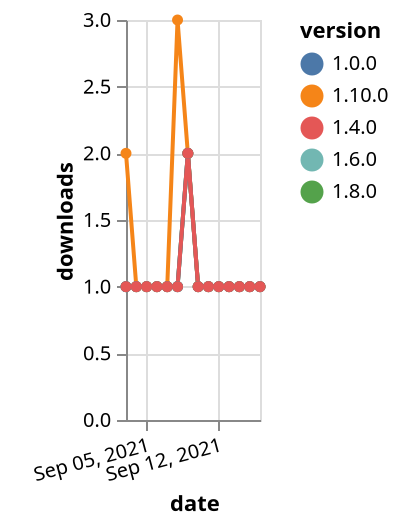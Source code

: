 {"$schema": "https://vega.github.io/schema/vega-lite/v5.json", "description": "A simple bar chart with embedded data.", "data": {"values": [{"date": "2021-09-03", "total": 174, "delta": 1, "version": "1.6.0"}, {"date": "2021-09-04", "total": 175, "delta": 1, "version": "1.6.0"}, {"date": "2021-09-05", "total": 176, "delta": 1, "version": "1.6.0"}, {"date": "2021-09-06", "total": 177, "delta": 1, "version": "1.6.0"}, {"date": "2021-09-07", "total": 178, "delta": 1, "version": "1.6.0"}, {"date": "2021-09-08", "total": 179, "delta": 1, "version": "1.6.0"}, {"date": "2021-09-09", "total": 181, "delta": 2, "version": "1.6.0"}, {"date": "2021-09-10", "total": 182, "delta": 1, "version": "1.6.0"}, {"date": "2021-09-11", "total": 183, "delta": 1, "version": "1.6.0"}, {"date": "2021-09-12", "total": 184, "delta": 1, "version": "1.6.0"}, {"date": "2021-09-13", "total": 185, "delta": 1, "version": "1.6.0"}, {"date": "2021-09-14", "total": 186, "delta": 1, "version": "1.6.0"}, {"date": "2021-09-15", "total": 187, "delta": 1, "version": "1.6.0"}, {"date": "2021-09-16", "total": 188, "delta": 1, "version": "1.6.0"}, {"date": "2021-09-03", "total": 150, "delta": 1, "version": "1.8.0"}, {"date": "2021-09-04", "total": 151, "delta": 1, "version": "1.8.0"}, {"date": "2021-09-05", "total": 152, "delta": 1, "version": "1.8.0"}, {"date": "2021-09-06", "total": 153, "delta": 1, "version": "1.8.0"}, {"date": "2021-09-07", "total": 154, "delta": 1, "version": "1.8.0"}, {"date": "2021-09-08", "total": 155, "delta": 1, "version": "1.8.0"}, {"date": "2021-09-09", "total": 157, "delta": 2, "version": "1.8.0"}, {"date": "2021-09-10", "total": 158, "delta": 1, "version": "1.8.0"}, {"date": "2021-09-11", "total": 159, "delta": 1, "version": "1.8.0"}, {"date": "2021-09-12", "total": 160, "delta": 1, "version": "1.8.0"}, {"date": "2021-09-13", "total": 161, "delta": 1, "version": "1.8.0"}, {"date": "2021-09-14", "total": 162, "delta": 1, "version": "1.8.0"}, {"date": "2021-09-15", "total": 163, "delta": 1, "version": "1.8.0"}, {"date": "2021-09-16", "total": 164, "delta": 1, "version": "1.8.0"}, {"date": "2021-09-03", "total": 118, "delta": 2, "version": "1.10.0"}, {"date": "2021-09-04", "total": 119, "delta": 1, "version": "1.10.0"}, {"date": "2021-09-05", "total": 120, "delta": 1, "version": "1.10.0"}, {"date": "2021-09-06", "total": 121, "delta": 1, "version": "1.10.0"}, {"date": "2021-09-07", "total": 122, "delta": 1, "version": "1.10.0"}, {"date": "2021-09-08", "total": 125, "delta": 3, "version": "1.10.0"}, {"date": "2021-09-09", "total": 127, "delta": 2, "version": "1.10.0"}, {"date": "2021-09-10", "total": 128, "delta": 1, "version": "1.10.0"}, {"date": "2021-09-11", "total": 129, "delta": 1, "version": "1.10.0"}, {"date": "2021-09-12", "total": 130, "delta": 1, "version": "1.10.0"}, {"date": "2021-09-13", "total": 131, "delta": 1, "version": "1.10.0"}, {"date": "2021-09-14", "total": 132, "delta": 1, "version": "1.10.0"}, {"date": "2021-09-15", "total": 133, "delta": 1, "version": "1.10.0"}, {"date": "2021-09-16", "total": 134, "delta": 1, "version": "1.10.0"}, {"date": "2021-09-03", "total": 264, "delta": 1, "version": "1.0.0"}, {"date": "2021-09-04", "total": 265, "delta": 1, "version": "1.0.0"}, {"date": "2021-09-05", "total": 266, "delta": 1, "version": "1.0.0"}, {"date": "2021-09-06", "total": 267, "delta": 1, "version": "1.0.0"}, {"date": "2021-09-07", "total": 268, "delta": 1, "version": "1.0.0"}, {"date": "2021-09-08", "total": 269, "delta": 1, "version": "1.0.0"}, {"date": "2021-09-09", "total": 271, "delta": 2, "version": "1.0.0"}, {"date": "2021-09-10", "total": 272, "delta": 1, "version": "1.0.0"}, {"date": "2021-09-11", "total": 273, "delta": 1, "version": "1.0.0"}, {"date": "2021-09-12", "total": 274, "delta": 1, "version": "1.0.0"}, {"date": "2021-09-13", "total": 275, "delta": 1, "version": "1.0.0"}, {"date": "2021-09-14", "total": 276, "delta": 1, "version": "1.0.0"}, {"date": "2021-09-15", "total": 277, "delta": 1, "version": "1.0.0"}, {"date": "2021-09-16", "total": 278, "delta": 1, "version": "1.0.0"}, {"date": "2021-09-03", "total": 205, "delta": 1, "version": "1.4.0"}, {"date": "2021-09-04", "total": 206, "delta": 1, "version": "1.4.0"}, {"date": "2021-09-05", "total": 207, "delta": 1, "version": "1.4.0"}, {"date": "2021-09-06", "total": 208, "delta": 1, "version": "1.4.0"}, {"date": "2021-09-07", "total": 209, "delta": 1, "version": "1.4.0"}, {"date": "2021-09-08", "total": 210, "delta": 1, "version": "1.4.0"}, {"date": "2021-09-09", "total": 212, "delta": 2, "version": "1.4.0"}, {"date": "2021-09-10", "total": 213, "delta": 1, "version": "1.4.0"}, {"date": "2021-09-11", "total": 214, "delta": 1, "version": "1.4.0"}, {"date": "2021-09-12", "total": 215, "delta": 1, "version": "1.4.0"}, {"date": "2021-09-13", "total": 216, "delta": 1, "version": "1.4.0"}, {"date": "2021-09-14", "total": 217, "delta": 1, "version": "1.4.0"}, {"date": "2021-09-15", "total": 218, "delta": 1, "version": "1.4.0"}, {"date": "2021-09-16", "total": 219, "delta": 1, "version": "1.4.0"}]}, "width": "container", "mark": {"type": "line", "point": {"filled": true}}, "encoding": {"x": {"field": "date", "type": "temporal", "timeUnit": "yearmonthdate", "title": "date", "axis": {"labelAngle": -15}}, "y": {"field": "delta", "type": "quantitative", "title": "downloads"}, "color": {"field": "version", "type": "nominal"}, "tooltip": {"field": "delta"}}}